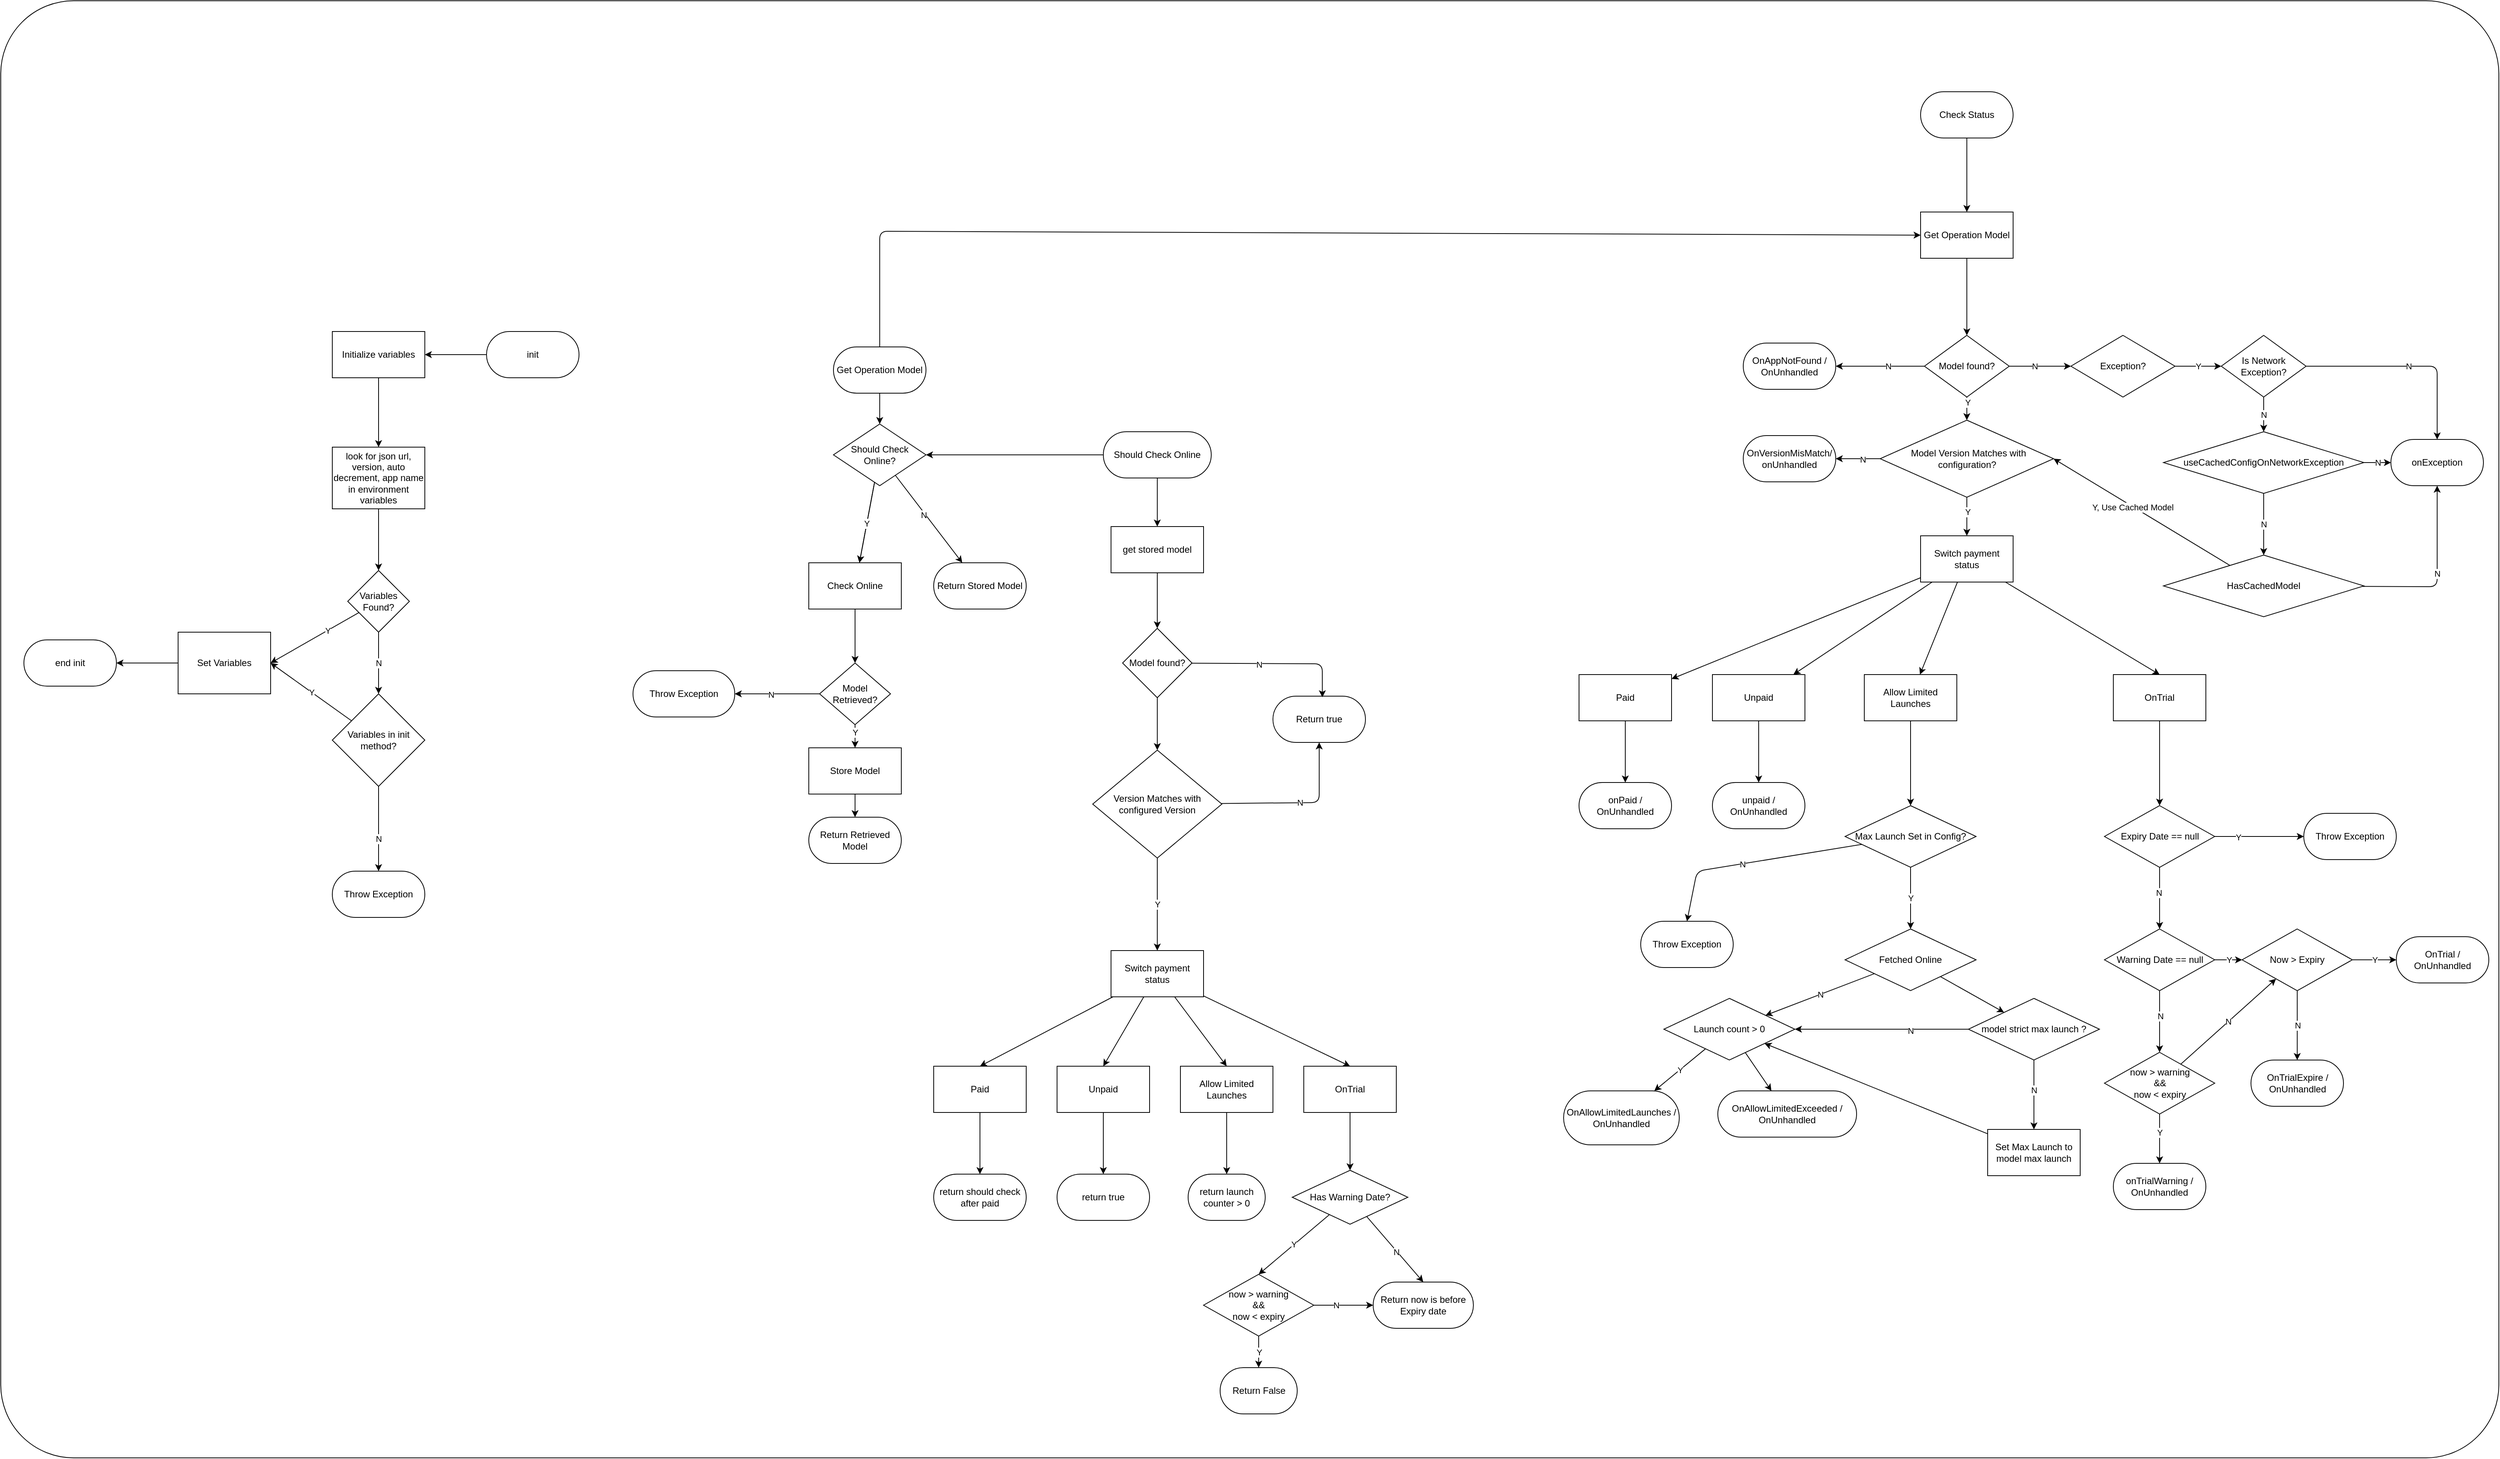 <mxfile>
    <diagram id="ZjWosSbc0qt-aRbJO1f9" name="Page-1">
        <mxGraphModel dx="2310" dy="1338" grid="1" gridSize="10" guides="1" tooltips="1" connect="1" arrows="1" fold="1" page="1" pageScale="1" pageWidth="1654" pageHeight="2336" math="0" shadow="0">
            <root>
                <mxCell id="0"/>
                <mxCell id="1" parent="0"/>
                <mxCell id="551" value="" style="rounded=1;whiteSpace=wrap;html=1;arcSize=5;" vertex="1" parent="1">
                    <mxGeometry x="40" y="300" width="3240" height="1890" as="geometry"/>
                </mxCell>
                <mxCell id="550" value="" style="group" vertex="1" connectable="0" parent="1">
                    <mxGeometry x="70" y="418" width="3197" height="1715" as="geometry"/>
                </mxCell>
                <mxCell id="245" value="look for json url, version, auto decrement, app name in environment variables" style="whiteSpace=wrap;html=1;container=0;" parent="550" vertex="1">
                    <mxGeometry x="400" y="461" width="120" height="80" as="geometry"/>
                </mxCell>
                <mxCell id="247" value="Variables Found?" style="rhombus;whiteSpace=wrap;html=1;container=0;" parent="550" vertex="1">
                    <mxGeometry x="420" y="621" width="80" height="80" as="geometry"/>
                </mxCell>
                <mxCell id="248" value="" style="edgeStyle=none;html=1;" parent="550" source="245" target="247" edge="1">
                    <mxGeometry relative="1" as="geometry"/>
                </mxCell>
                <mxCell id="251" value="Set Variables" style="whiteSpace=wrap;html=1;container=0;" parent="550" vertex="1">
                    <mxGeometry x="200" y="701" width="120" height="80" as="geometry"/>
                </mxCell>
                <mxCell id="252" value="" style="edgeStyle=none;html=1;entryX=1;entryY=0.5;entryDx=0;entryDy=0;" parent="550" source="247" target="251" edge="1">
                    <mxGeometry relative="1" as="geometry"/>
                </mxCell>
                <mxCell id="364" value="Y" style="edgeLabel;html=1;align=center;verticalAlign=middle;resizable=0;points=[];container=0;" parent="252" vertex="1" connectable="0">
                    <mxGeometry x="-0.297" relative="1" as="geometry">
                        <mxPoint as="offset"/>
                    </mxGeometry>
                </mxCell>
                <mxCell id="256" value="Y" style="edgeStyle=none;html=1;entryX=1;entryY=0.5;entryDx=0;entryDy=0;" parent="550" source="254" target="251" edge="1">
                    <mxGeometry relative="1" as="geometry"/>
                </mxCell>
                <mxCell id="254" value="Variables in init method?" style="rhombus;whiteSpace=wrap;html=1;container=0;" parent="550" vertex="1">
                    <mxGeometry x="400" y="781" width="120" height="120" as="geometry"/>
                </mxCell>
                <mxCell id="255" value="N" style="edgeStyle=none;html=1;" parent="550" source="247" target="254" edge="1">
                    <mxGeometry relative="1" as="geometry"/>
                </mxCell>
                <mxCell id="263" value="end init" style="rounded=1;whiteSpace=wrap;html=1;arcSize=50;container=0;" parent="550" vertex="1">
                    <mxGeometry y="711" width="120" height="60" as="geometry"/>
                </mxCell>
                <mxCell id="264" value="" style="edgeStyle=none;html=1;" parent="550" source="251" target="263" edge="1">
                    <mxGeometry relative="1" as="geometry"/>
                </mxCell>
                <mxCell id="265" value="init" style="rounded=1;whiteSpace=wrap;html=1;arcSize=50;container=0;" parent="550" vertex="1">
                    <mxGeometry x="600" y="311" width="120" height="60" as="geometry"/>
                </mxCell>
                <mxCell id="271" style="edgeStyle=none;html=1;" parent="550" source="269" target="245" edge="1">
                    <mxGeometry relative="1" as="geometry"/>
                </mxCell>
                <mxCell id="269" value="Initialize variables" style="rounded=0;whiteSpace=wrap;html=1;container=0;" parent="550" vertex="1">
                    <mxGeometry x="400" y="311" width="120" height="60" as="geometry"/>
                </mxCell>
                <mxCell id="270" style="edgeStyle=none;html=1;" parent="550" source="265" target="269" edge="1">
                    <mxGeometry relative="1" as="geometry"/>
                </mxCell>
                <mxCell id="272" value="Throw Exception" style="rounded=1;whiteSpace=wrap;html=1;arcSize=50;container=0;" parent="550" vertex="1">
                    <mxGeometry x="400" y="1011" width="120" height="60" as="geometry"/>
                </mxCell>
                <mxCell id="273" value="" style="edgeStyle=none;html=1;" parent="550" source="254" target="272" edge="1">
                    <mxGeometry relative="1" as="geometry"/>
                </mxCell>
                <mxCell id="383" value="N" style="edgeLabel;html=1;align=center;verticalAlign=middle;resizable=0;points=[];container=0;" parent="273" vertex="1" connectable="0">
                    <mxGeometry x="0.224" relative="1" as="geometry">
                        <mxPoint as="offset"/>
                    </mxGeometry>
                </mxCell>
                <mxCell id="274" value="Should Check Online" style="rounded=1;whiteSpace=wrap;html=1;arcSize=50;container=0;" parent="550" vertex="1">
                    <mxGeometry x="1400" y="441" width="140" height="60" as="geometry"/>
                </mxCell>
                <mxCell id="277" value="get stored model" style="rounded=1;whiteSpace=wrap;html=1;arcSize=0;container=0;" parent="550" vertex="1">
                    <mxGeometry x="1410" y="564" width="120" height="60" as="geometry"/>
                </mxCell>
                <mxCell id="279" style="edgeStyle=none;html=1;" parent="550" source="274" target="277" edge="1">
                    <mxGeometry relative="1" as="geometry"/>
                </mxCell>
                <mxCell id="280" value="Model found?" style="rhombus;whiteSpace=wrap;html=1;rounded=1;arcSize=0;container=0;" parent="550" vertex="1">
                    <mxGeometry x="1425" y="696" width="90" height="90" as="geometry"/>
                </mxCell>
                <mxCell id="281" value="" style="edgeStyle=none;html=1;" parent="550" source="277" target="280" edge="1">
                    <mxGeometry relative="1" as="geometry"/>
                </mxCell>
                <mxCell id="282" value="Return true" style="whiteSpace=wrap;html=1;rounded=1;arcSize=50;container=0;" parent="550" vertex="1">
                    <mxGeometry x="1620" y="784" width="120" height="60" as="geometry"/>
                </mxCell>
                <mxCell id="390" style="edgeStyle=none;html=1;entryX=0.534;entryY=0.024;entryDx=0;entryDy=0;entryPerimeter=0;" parent="550" source="280" target="282" edge="1">
                    <mxGeometry relative="1" as="geometry">
                        <Array as="points">
                            <mxPoint x="1684" y="742"/>
                        </Array>
                    </mxGeometry>
                </mxCell>
                <mxCell id="394" value="N" style="edgeLabel;html=1;align=center;verticalAlign=middle;resizable=0;points=[];container=0;" parent="390" vertex="1" connectable="0">
                    <mxGeometry x="-0.182" y="-1" relative="1" as="geometry">
                        <mxPoint as="offset"/>
                    </mxGeometry>
                </mxCell>
                <mxCell id="391" value="N" style="edgeStyle=none;html=1;entryX=0.5;entryY=1;entryDx=0;entryDy=0;" parent="550" source="287" target="282" edge="1">
                    <mxGeometry relative="1" as="geometry">
                        <Array as="points">
                            <mxPoint x="1680" y="922"/>
                        </Array>
                    </mxGeometry>
                </mxCell>
                <mxCell id="287" value="Version Matches with configured Version" style="rhombus;whiteSpace=wrap;html=1;rounded=1;arcSize=0;container=0;" parent="550" vertex="1">
                    <mxGeometry x="1386.25" y="854" width="167.5" height="140" as="geometry"/>
                </mxCell>
                <mxCell id="288" value="" style="edgeStyle=none;html=1;" parent="550" source="280" target="287" edge="1">
                    <mxGeometry relative="1" as="geometry"/>
                </mxCell>
                <mxCell id="291" value="Switch payment status" style="whiteSpace=wrap;html=1;rounded=1;arcSize=0;container=0;" parent="550" vertex="1">
                    <mxGeometry x="1410" y="1114" width="120" height="60" as="geometry"/>
                </mxCell>
                <mxCell id="292" value="Y" style="edgeStyle=none;html=1;" parent="550" source="287" target="291" edge="1">
                    <mxGeometry relative="1" as="geometry"/>
                </mxCell>
                <mxCell id="293" value="Paid" style="whiteSpace=wrap;html=1;rounded=1;arcSize=0;container=0;" parent="550" vertex="1">
                    <mxGeometry x="1180" y="1264" width="120" height="60" as="geometry"/>
                </mxCell>
                <mxCell id="307" style="edgeStyle=none;html=1;entryX=0.5;entryY=0;entryDx=0;entryDy=0;" parent="550" source="291" target="293" edge="1">
                    <mxGeometry relative="1" as="geometry"/>
                </mxCell>
                <mxCell id="295" value="Unpaid" style="whiteSpace=wrap;html=1;rounded=1;arcSize=0;container=0;" parent="550" vertex="1">
                    <mxGeometry x="1340" y="1264" width="120" height="60" as="geometry"/>
                </mxCell>
                <mxCell id="308" style="edgeStyle=none;html=1;entryX=0.5;entryY=0;entryDx=0;entryDy=0;" parent="550" source="291" target="295" edge="1">
                    <mxGeometry relative="1" as="geometry"/>
                </mxCell>
                <mxCell id="300" value="Allow Limited Launches" style="rounded=0;whiteSpace=wrap;html=1;container=0;" parent="550" vertex="1">
                    <mxGeometry x="1500" y="1264" width="120" height="60" as="geometry"/>
                </mxCell>
                <mxCell id="309" style="edgeStyle=none;html=1;entryX=0.5;entryY=0;entryDx=0;entryDy=0;" parent="550" source="291" target="300" edge="1">
                    <mxGeometry relative="1" as="geometry"/>
                </mxCell>
                <mxCell id="302" value="OnTrial" style="rounded=0;whiteSpace=wrap;html=1;container=0;" parent="550" vertex="1">
                    <mxGeometry x="1660" y="1264" width="120" height="60" as="geometry"/>
                </mxCell>
                <mxCell id="310" style="edgeStyle=none;html=1;entryX=0.5;entryY=0;entryDx=0;entryDy=0;" parent="550" source="291" target="302" edge="1">
                    <mxGeometry relative="1" as="geometry"/>
                </mxCell>
                <mxCell id="317" value="return should check after paid" style="whiteSpace=wrap;html=1;rounded=1;arcSize=50;container=0;" parent="550" vertex="1">
                    <mxGeometry x="1180" y="1404" width="120" height="60" as="geometry"/>
                </mxCell>
                <mxCell id="318" value="" style="edgeStyle=none;html=1;" parent="550" source="293" target="317" edge="1">
                    <mxGeometry relative="1" as="geometry"/>
                </mxCell>
                <mxCell id="319" value="return true" style="whiteSpace=wrap;html=1;rounded=1;arcSize=50;container=0;" parent="550" vertex="1">
                    <mxGeometry x="1340" y="1404" width="120" height="60" as="geometry"/>
                </mxCell>
                <mxCell id="320" value="" style="edgeStyle=none;html=1;" parent="550" source="295" target="319" edge="1">
                    <mxGeometry relative="1" as="geometry"/>
                </mxCell>
                <mxCell id="327" value="return launch counter &amp;gt; 0" style="whiteSpace=wrap;html=1;rounded=1;arcSize=50;container=0;" parent="550" vertex="1">
                    <mxGeometry x="1510" y="1404" width="100" height="60" as="geometry"/>
                </mxCell>
                <mxCell id="334" style="edgeStyle=none;html=1;" parent="550" source="300" target="327" edge="1">
                    <mxGeometry relative="1" as="geometry"/>
                </mxCell>
                <mxCell id="336" value="Has Warning Date?" style="rhombus;whiteSpace=wrap;html=1;rounded=0;container=0;" parent="550" vertex="1">
                    <mxGeometry x="1645" y="1399" width="150" height="70" as="geometry"/>
                </mxCell>
                <mxCell id="337" value="" style="edgeStyle=none;html=1;" parent="550" source="302" target="336" edge="1">
                    <mxGeometry relative="1" as="geometry"/>
                </mxCell>
                <mxCell id="346" value="Return now is before Expiry date" style="rounded=1;whiteSpace=wrap;html=1;arcSize=50;container=0;" parent="550" vertex="1">
                    <mxGeometry x="1750" y="1544" width="130" height="60" as="geometry"/>
                </mxCell>
                <mxCell id="347" style="edgeStyle=none;html=1;entryX=0.5;entryY=0;entryDx=0;entryDy=0;" parent="550" source="336" target="346" edge="1">
                    <mxGeometry relative="1" as="geometry"/>
                </mxCell>
                <mxCell id="348" value="N" style="edgeLabel;html=1;align=center;verticalAlign=middle;resizable=0;points=[];container=0;" parent="347" vertex="1" connectable="0">
                    <mxGeometry x="0.062" y="-1" relative="1" as="geometry">
                        <mxPoint as="offset"/>
                    </mxGeometry>
                </mxCell>
                <mxCell id="365" value="Get Operation Model" style="rounded=1;whiteSpace=wrap;html=1;arcSize=50;container=0;" parent="550" vertex="1">
                    <mxGeometry x="1050" y="331" width="120" height="60" as="geometry"/>
                </mxCell>
                <mxCell id="366" value="Should Check Online?" style="rhombus;whiteSpace=wrap;html=1;container=0;" parent="550" vertex="1">
                    <mxGeometry x="1050" y="431" width="120" height="80" as="geometry"/>
                </mxCell>
                <mxCell id="548" style="edgeStyle=none;html=1;" edge="1" parent="550" source="274" target="366">
                    <mxGeometry relative="1" as="geometry"/>
                </mxCell>
                <mxCell id="367" value="" style="edgeStyle=none;html=1;" parent="550" source="365" target="366" edge="1">
                    <mxGeometry relative="1" as="geometry"/>
                </mxCell>
                <mxCell id="369" value="Check Online" style="rounded=1;whiteSpace=wrap;html=1;arcSize=0;container=0;" parent="550" vertex="1">
                    <mxGeometry x="1018" y="611" width="120" height="60" as="geometry"/>
                </mxCell>
                <mxCell id="370" value="" style="edgeStyle=none;html=1;" parent="550" source="366" target="369" edge="1">
                    <mxGeometry relative="1" as="geometry"/>
                </mxCell>
                <mxCell id="371" value="" style="edgeStyle=none;html=1;" parent="550" source="366" target="369" edge="1">
                    <mxGeometry relative="1" as="geometry"/>
                </mxCell>
                <mxCell id="375" value="Y" style="edgeLabel;html=1;align=center;verticalAlign=middle;resizable=0;points=[];container=0;" parent="371" vertex="1" connectable="0">
                    <mxGeometry x="0.023" relative="1" as="geometry">
                        <mxPoint as="offset"/>
                    </mxGeometry>
                </mxCell>
                <mxCell id="372" value="Return Stored Model" style="rounded=1;whiteSpace=wrap;html=1;arcSize=50;container=0;" parent="550" vertex="1">
                    <mxGeometry x="1180" y="611" width="120" height="60" as="geometry"/>
                </mxCell>
                <mxCell id="373" value="" style="edgeStyle=none;html=1;" parent="550" source="366" target="372" edge="1">
                    <mxGeometry relative="1" as="geometry"/>
                </mxCell>
                <mxCell id="374" value="N" style="edgeLabel;html=1;align=center;verticalAlign=middle;resizable=0;points=[];container=0;" parent="373" vertex="1" connectable="0">
                    <mxGeometry x="-0.12" y="-2" relative="1" as="geometry">
                        <mxPoint as="offset"/>
                    </mxGeometry>
                </mxCell>
                <mxCell id="376" value="Model Retrieved?" style="rhombus;whiteSpace=wrap;html=1;rounded=1;arcSize=0;container=0;" parent="550" vertex="1">
                    <mxGeometry x="1032" y="741" width="92" height="80" as="geometry"/>
                </mxCell>
                <mxCell id="377" value="" style="edgeStyle=none;html=1;" parent="550" source="369" target="376" edge="1">
                    <mxGeometry relative="1" as="geometry"/>
                </mxCell>
                <mxCell id="378" value="Return Retrieved Model" style="rounded=1;whiteSpace=wrap;html=1;arcSize=50;container=0;" parent="550" vertex="1">
                    <mxGeometry x="1018" y="941" width="120" height="60" as="geometry"/>
                </mxCell>
                <mxCell id="381" value="Throw Exception" style="whiteSpace=wrap;html=1;rounded=1;arcSize=50;container=0;" parent="550" vertex="1">
                    <mxGeometry x="790" y="751" width="132" height="60" as="geometry"/>
                </mxCell>
                <mxCell id="382" value="" style="edgeStyle=none;html=1;" parent="550" source="376" target="381" edge="1">
                    <mxGeometry relative="1" as="geometry"/>
                </mxCell>
                <mxCell id="410" value="N" style="edgeLabel;html=1;align=center;verticalAlign=middle;resizable=0;points=[];container=0;" parent="382" vertex="1" connectable="0">
                    <mxGeometry x="0.141" y="1" relative="1" as="geometry">
                        <mxPoint as="offset"/>
                    </mxGeometry>
                </mxCell>
                <mxCell id="384" value="Check Status" style="rounded=1;whiteSpace=wrap;html=1;arcSize=50;container=0;" parent="550" vertex="1">
                    <mxGeometry x="2460" width="120" height="60" as="geometry"/>
                </mxCell>
                <mxCell id="386" value="Get Operation Model" style="rounded=0;whiteSpace=wrap;html=1;container=0;" parent="550" vertex="1">
                    <mxGeometry x="2460" y="156" width="120" height="60" as="geometry"/>
                </mxCell>
                <mxCell id="387" style="edgeStyle=none;html=1;entryX=0;entryY=0.5;entryDx=0;entryDy=0;" parent="550" source="365" target="386" edge="1">
                    <mxGeometry relative="1" as="geometry">
                        <Array as="points">
                            <mxPoint x="1110" y="181"/>
                        </Array>
                    </mxGeometry>
                </mxCell>
                <mxCell id="388" style="edgeStyle=none;html=1;" parent="550" source="384" target="386" edge="1">
                    <mxGeometry relative="1" as="geometry"/>
                </mxCell>
                <mxCell id="396" value="Model found?" style="rhombus;whiteSpace=wrap;html=1;container=0;" parent="550" vertex="1">
                    <mxGeometry x="2465" y="316" width="110" height="80" as="geometry"/>
                </mxCell>
                <mxCell id="397" style="edgeStyle=none;html=1;" parent="550" source="386" target="396" edge="1">
                    <mxGeometry relative="1" as="geometry"/>
                </mxCell>
                <mxCell id="398" value="OnAppNotFound / OnUnhandled" style="rounded=1;whiteSpace=wrap;html=1;arcSize=50;container=0;" parent="550" vertex="1">
                    <mxGeometry x="2230" y="326" width="120" height="60" as="geometry"/>
                </mxCell>
                <mxCell id="399" value="" style="edgeStyle=none;html=1;" parent="550" source="396" target="398" edge="1">
                    <mxGeometry relative="1" as="geometry"/>
                </mxCell>
                <mxCell id="426" value="N" style="edgeLabel;html=1;align=center;verticalAlign=middle;resizable=0;points=[];container=0;" parent="399" vertex="1" connectable="0">
                    <mxGeometry x="-0.186" relative="1" as="geometry">
                        <mxPoint as="offset"/>
                    </mxGeometry>
                </mxCell>
                <mxCell id="413" value="" style="edgeStyle=none;html=1;" parent="550" source="411" target="378" edge="1">
                    <mxGeometry relative="1" as="geometry"/>
                </mxCell>
                <mxCell id="411" value="Store Model" style="whiteSpace=wrap;html=1;rounded=1;arcSize=0;container=0;" parent="550" vertex="1">
                    <mxGeometry x="1018" y="851" width="120" height="60" as="geometry"/>
                </mxCell>
                <mxCell id="412" value="" style="edgeStyle=none;html=1;" parent="550" source="376" target="411" edge="1">
                    <mxGeometry relative="1" as="geometry"/>
                </mxCell>
                <mxCell id="414" value="Y" style="edgeLabel;html=1;align=center;verticalAlign=middle;resizable=0;points=[];container=0;" parent="412" vertex="1" connectable="0">
                    <mxGeometry x="-0.321" relative="1" as="geometry">
                        <mxPoint as="offset"/>
                    </mxGeometry>
                </mxCell>
                <mxCell id="415" value="Switch payment status" style="whiteSpace=wrap;html=1;rounded=1;arcSize=0;container=0;" parent="550" vertex="1">
                    <mxGeometry x="2460" y="576" width="120" height="60" as="geometry"/>
                </mxCell>
                <mxCell id="416" value="Paid" style="whiteSpace=wrap;html=1;rounded=1;arcSize=0;container=0;" parent="550" vertex="1">
                    <mxGeometry x="2017" y="756" width="120" height="60" as="geometry"/>
                </mxCell>
                <mxCell id="428" style="edgeStyle=none;html=1;" parent="550" source="415" target="416" edge="1">
                    <mxGeometry relative="1" as="geometry"/>
                </mxCell>
                <mxCell id="417" value="Unpaid" style="whiteSpace=wrap;html=1;rounded=1;arcSize=0;container=0;" parent="550" vertex="1">
                    <mxGeometry x="2190" y="756" width="120" height="60" as="geometry"/>
                </mxCell>
                <mxCell id="429" style="edgeStyle=none;html=1;" parent="550" source="415" target="417" edge="1">
                    <mxGeometry relative="1" as="geometry"/>
                </mxCell>
                <mxCell id="418" value="Allow Limited Launches" style="rounded=0;whiteSpace=wrap;html=1;container=0;" parent="550" vertex="1">
                    <mxGeometry x="2387" y="756" width="120" height="60" as="geometry"/>
                </mxCell>
                <mxCell id="430" style="edgeStyle=none;html=1;" parent="550" source="415" target="418" edge="1">
                    <mxGeometry relative="1" as="geometry"/>
                </mxCell>
                <mxCell id="419" value="OnTrial" style="rounded=0;whiteSpace=wrap;html=1;container=0;" parent="550" vertex="1">
                    <mxGeometry x="2710" y="756" width="120" height="60" as="geometry"/>
                </mxCell>
                <mxCell id="431" style="edgeStyle=none;html=1;entryX=0.5;entryY=0;entryDx=0;entryDy=0;" parent="550" source="415" target="419" edge="1">
                    <mxGeometry relative="1" as="geometry"/>
                </mxCell>
                <mxCell id="420" value="onPaid / OnUnhandled" style="whiteSpace=wrap;html=1;rounded=1;arcSize=50;container=0;" parent="550" vertex="1">
                    <mxGeometry x="2017" y="896" width="120" height="60" as="geometry"/>
                </mxCell>
                <mxCell id="432" style="edgeStyle=none;html=1;" parent="550" source="416" target="420" edge="1">
                    <mxGeometry relative="1" as="geometry"/>
                </mxCell>
                <mxCell id="421" value="unpaid / OnUnhandled" style="whiteSpace=wrap;html=1;rounded=1;arcSize=50;container=0;" parent="550" vertex="1">
                    <mxGeometry x="2190" y="896" width="120" height="60" as="geometry"/>
                </mxCell>
                <mxCell id="433" style="edgeStyle=none;html=1;" parent="550" source="417" target="421" edge="1">
                    <mxGeometry relative="1" as="geometry"/>
                </mxCell>
                <mxCell id="434" value="Max Launch Set in Config?" style="rhombus;whiteSpace=wrap;html=1;container=0;" parent="550" vertex="1">
                    <mxGeometry x="2362" y="926" width="170" height="80" as="geometry"/>
                </mxCell>
                <mxCell id="435" style="edgeStyle=none;html=1;entryX=0.5;entryY=0;entryDx=0;entryDy=0;" parent="550" source="418" target="434" edge="1">
                    <mxGeometry relative="1" as="geometry"/>
                </mxCell>
                <mxCell id="437" value="Throw Exception" style="rounded=1;whiteSpace=wrap;html=1;arcSize=50;container=0;" parent="550" vertex="1">
                    <mxGeometry x="2097" y="1076" width="120" height="60" as="geometry"/>
                </mxCell>
                <mxCell id="439" style="edgeStyle=none;html=1;entryX=0.5;entryY=0;entryDx=0;entryDy=0;" parent="550" source="434" target="437" edge="1">
                    <mxGeometry relative="1" as="geometry">
                        <Array as="points">
                            <mxPoint x="2170" y="1011"/>
                        </Array>
                    </mxGeometry>
                </mxCell>
                <mxCell id="440" value="N" style="edgeLabel;html=1;align=center;verticalAlign=middle;resizable=0;points=[];container=0;" parent="439" vertex="1" connectable="0">
                    <mxGeometry x="0.112" relative="1" as="geometry">
                        <mxPoint as="offset"/>
                    </mxGeometry>
                </mxCell>
                <mxCell id="441" value="Fetched Online" style="rhombus;whiteSpace=wrap;html=1;container=0;" parent="550" vertex="1">
                    <mxGeometry x="2362" y="1086" width="170" height="80" as="geometry"/>
                </mxCell>
                <mxCell id="442" value="Y" style="edgeStyle=none;html=1;" parent="550" source="434" target="441" edge="1">
                    <mxGeometry relative="1" as="geometry"/>
                </mxCell>
                <mxCell id="446" value="Launch count &amp;gt; 0" style="rhombus;whiteSpace=wrap;html=1;container=0;" parent="550" vertex="1">
                    <mxGeometry x="2127" y="1176" width="170" height="80" as="geometry"/>
                </mxCell>
                <mxCell id="447" value="N" style="edgeStyle=none;html=1;" parent="550" source="441" target="446" edge="1">
                    <mxGeometry relative="1" as="geometry"/>
                </mxCell>
                <mxCell id="449" value="OnAllowLimitedLaunches / OnUnhandled" style="rounded=1;whiteSpace=wrap;html=1;arcSize=50;container=0;" parent="550" vertex="1">
                    <mxGeometry x="1997" y="1296" width="150" height="70" as="geometry"/>
                </mxCell>
                <mxCell id="450" value="Y" style="edgeStyle=none;html=1;" parent="550" source="446" target="449" edge="1">
                    <mxGeometry relative="1" as="geometry"/>
                </mxCell>
                <mxCell id="454" value="" style="edgeStyle=none;html=1;" parent="550" source="452" target="415" edge="1">
                    <mxGeometry relative="1" as="geometry"/>
                </mxCell>
                <mxCell id="460" value="Y" style="edgeLabel;html=1;align=center;verticalAlign=middle;resizable=0;points=[];container=0;" parent="454" vertex="1" connectable="0">
                    <mxGeometry x="-0.245" y="1" relative="1" as="geometry">
                        <mxPoint as="offset"/>
                    </mxGeometry>
                </mxCell>
                <mxCell id="452" value="&amp;nbsp;Model Version Matches with configuration?" style="rhombus;whiteSpace=wrap;html=1;container=0;" parent="550" vertex="1">
                    <mxGeometry x="2407.5" y="426" width="225" height="100" as="geometry"/>
                </mxCell>
                <mxCell id="453" value="" style="edgeStyle=none;html=1;" parent="550" source="396" target="452" edge="1">
                    <mxGeometry relative="1" as="geometry"/>
                </mxCell>
                <mxCell id="456" value="Y" style="edgeLabel;html=1;align=center;verticalAlign=middle;resizable=0;points=[];container=0;" parent="453" vertex="1" connectable="0">
                    <mxGeometry x="-0.578" y="1" relative="1" as="geometry">
                        <mxPoint as="offset"/>
                    </mxGeometry>
                </mxCell>
                <mxCell id="457" value="OnVersionMisMatch/ onUnhandled" style="rounded=1;whiteSpace=wrap;html=1;arcSize=50;container=0;" parent="550" vertex="1">
                    <mxGeometry x="2230" y="446" width="120" height="60" as="geometry"/>
                </mxCell>
                <mxCell id="458" value="" style="edgeStyle=none;html=1;" parent="550" source="452" target="457" edge="1">
                    <mxGeometry relative="1" as="geometry"/>
                </mxCell>
                <mxCell id="459" value="N" style="edgeLabel;html=1;align=center;verticalAlign=middle;resizable=0;points=[];container=0;" parent="458" vertex="1" connectable="0">
                    <mxGeometry x="-0.223" y="1" relative="1" as="geometry">
                        <mxPoint as="offset"/>
                    </mxGeometry>
                </mxCell>
                <mxCell id="469" style="edgeStyle=none;html=1;entryX=1;entryY=0.5;entryDx=0;entryDy=0;" parent="550" source="461" target="446" edge="1">
                    <mxGeometry relative="1" as="geometry"/>
                </mxCell>
                <mxCell id="470" value="N" style="edgeLabel;html=1;align=center;verticalAlign=middle;resizable=0;points=[];container=0;" parent="469" vertex="1" connectable="0">
                    <mxGeometry x="-0.327" y="2" relative="1" as="geometry">
                        <mxPoint as="offset"/>
                    </mxGeometry>
                </mxCell>
                <mxCell id="461" value="model strict max launch ?" style="rhombus;whiteSpace=wrap;html=1;container=0;" parent="550" vertex="1">
                    <mxGeometry x="2522" y="1176" width="170" height="80" as="geometry"/>
                </mxCell>
                <mxCell id="462" value="" style="edgeStyle=none;html=1;" parent="550" source="441" target="461" edge="1">
                    <mxGeometry relative="1" as="geometry"/>
                </mxCell>
                <mxCell id="468" style="edgeStyle=none;html=1;" parent="550" source="463" target="446" edge="1">
                    <mxGeometry relative="1" as="geometry"/>
                </mxCell>
                <mxCell id="463" value="Set Max Launch to model max launch" style="whiteSpace=wrap;html=1;container=0;" parent="550" vertex="1">
                    <mxGeometry x="2547" y="1346" width="120" height="60" as="geometry"/>
                </mxCell>
                <mxCell id="464" value="" style="edgeStyle=none;html=1;" parent="550" source="461" target="463" edge="1">
                    <mxGeometry relative="1" as="geometry"/>
                </mxCell>
                <mxCell id="467" value="N" style="edgeLabel;html=1;align=center;verticalAlign=middle;resizable=0;points=[];container=0;" parent="464" vertex="1" connectable="0">
                    <mxGeometry x="-0.131" relative="1" as="geometry">
                        <mxPoint as="offset"/>
                    </mxGeometry>
                </mxCell>
                <mxCell id="471" value="OnAllowLimitedExceeded / OnUnhandled" style="rounded=1;whiteSpace=wrap;html=1;arcSize=50;container=0;" parent="550" vertex="1">
                    <mxGeometry x="2197" y="1296" width="180" height="60" as="geometry"/>
                </mxCell>
                <mxCell id="472" value="" style="edgeStyle=none;html=1;" parent="550" source="446" target="471" edge="1">
                    <mxGeometry relative="1" as="geometry"/>
                </mxCell>
                <mxCell id="473" value="Expiry Date == null" style="rhombus;whiteSpace=wrap;html=1;rounded=0;container=0;" parent="550" vertex="1">
                    <mxGeometry x="2698.5" y="926" width="143" height="80" as="geometry"/>
                </mxCell>
                <mxCell id="474" value="" style="edgeStyle=none;html=1;" parent="550" source="419" target="473" edge="1">
                    <mxGeometry relative="1" as="geometry"/>
                </mxCell>
                <mxCell id="483" value="Throw Exception" style="rounded=1;whiteSpace=wrap;html=1;arcSize=50;container=0;" parent="550" vertex="1">
                    <mxGeometry x="2957" y="936" width="120" height="60" as="geometry"/>
                </mxCell>
                <mxCell id="484" value="" style="edgeStyle=none;html=1;" parent="550" source="473" target="483" edge="1">
                    <mxGeometry relative="1" as="geometry"/>
                </mxCell>
                <mxCell id="485" value="Y" style="edgeLabel;html=1;align=center;verticalAlign=middle;resizable=0;points=[];container=0;" parent="484" vertex="1" connectable="0">
                    <mxGeometry x="-0.476" y="-1" relative="1" as="geometry">
                        <mxPoint as="offset"/>
                    </mxGeometry>
                </mxCell>
                <mxCell id="486" value="Warning Date == null" style="rhombus;whiteSpace=wrap;html=1;rounded=0;container=0;" parent="550" vertex="1">
                    <mxGeometry x="2698.5" y="1086" width="143" height="80" as="geometry"/>
                </mxCell>
                <mxCell id="487" value="" style="edgeStyle=none;html=1;" parent="550" source="473" target="486" edge="1">
                    <mxGeometry relative="1" as="geometry"/>
                </mxCell>
                <mxCell id="488" value="N" style="edgeLabel;html=1;align=center;verticalAlign=middle;resizable=0;points=[];container=0;" parent="487" vertex="1" connectable="0">
                    <mxGeometry x="-0.189" y="-1" relative="1" as="geometry">
                        <mxPoint as="offset"/>
                    </mxGeometry>
                </mxCell>
                <mxCell id="489" value="Now &amp;gt; Expiry" style="rhombus;whiteSpace=wrap;html=1;rounded=0;container=0;" parent="550" vertex="1">
                    <mxGeometry x="2877" y="1086" width="143" height="80" as="geometry"/>
                </mxCell>
                <mxCell id="490" value="Y" style="edgeStyle=none;html=1;" parent="550" source="486" target="489" edge="1">
                    <mxGeometry relative="1" as="geometry"/>
                </mxCell>
                <mxCell id="491" value="OnTrial / OnUnhandled" style="rounded=1;whiteSpace=wrap;html=1;arcSize=50;container=0;" parent="550" vertex="1">
                    <mxGeometry x="3077" y="1096" width="120" height="60" as="geometry"/>
                </mxCell>
                <mxCell id="493" value="Y" style="edgeStyle=none;html=1;" parent="550" source="489" target="491" edge="1">
                    <mxGeometry relative="1" as="geometry"/>
                </mxCell>
                <mxCell id="496" value="&lt;span style=&quot;font-weight: normal;&quot;&gt;OnTrialExpire / OnUnhandled&lt;/span&gt;" style="rounded=1;whiteSpace=wrap;html=1;arcSize=50;fontStyle=1;container=0;" parent="550" vertex="1">
                    <mxGeometry x="2888.5" y="1256" width="120" height="60" as="geometry"/>
                </mxCell>
                <mxCell id="497" value="N" style="edgeStyle=none;html=1;" parent="550" source="489" target="496" edge="1">
                    <mxGeometry relative="1" as="geometry"/>
                </mxCell>
                <mxCell id="504" value="N" style="edgeStyle=none;html=1;" parent="550" source="498" target="489" edge="1">
                    <mxGeometry relative="1" as="geometry"/>
                </mxCell>
                <mxCell id="498" value="now &amp;gt; warning&lt;br&gt;&amp;amp;&amp;amp;&lt;br&gt;now &amp;lt; expiry" style="rhombus;whiteSpace=wrap;html=1;rounded=0;container=0;" parent="550" vertex="1">
                    <mxGeometry x="2698.5" y="1246" width="143" height="80" as="geometry"/>
                </mxCell>
                <mxCell id="499" value="" style="edgeStyle=none;html=1;" parent="550" source="486" target="498" edge="1">
                    <mxGeometry relative="1" as="geometry"/>
                </mxCell>
                <mxCell id="503" value="N" style="edgeLabel;html=1;align=center;verticalAlign=middle;resizable=0;points=[];container=0;" parent="499" vertex="1" connectable="0">
                    <mxGeometry x="-0.174" y="1" relative="1" as="geometry">
                        <mxPoint as="offset"/>
                    </mxGeometry>
                </mxCell>
                <mxCell id="500" value="&lt;span style=&quot;font-weight: normal;&quot;&gt;onTrialWarning / OnUnhandled&lt;/span&gt;" style="rounded=1;whiteSpace=wrap;html=1;arcSize=50;fontStyle=1;container=0;" parent="550" vertex="1">
                    <mxGeometry x="2710" y="1390" width="120" height="60" as="geometry"/>
                </mxCell>
                <mxCell id="501" value="" style="edgeStyle=none;html=1;" parent="550" source="498" target="500" edge="1">
                    <mxGeometry relative="1" as="geometry"/>
                </mxCell>
                <mxCell id="502" value="Y" style="edgeLabel;html=1;align=center;verticalAlign=middle;resizable=0;points=[];container=0;" parent="501" vertex="1" connectable="0">
                    <mxGeometry x="-0.256" relative="1" as="geometry">
                        <mxPoint as="offset"/>
                    </mxGeometry>
                </mxCell>
                <mxCell id="512" value="" style="edgeStyle=none;html=1;" parent="550" source="509" target="346" edge="1">
                    <mxGeometry relative="1" as="geometry"/>
                </mxCell>
                <mxCell id="513" value="N" style="edgeLabel;html=1;align=center;verticalAlign=middle;resizable=0;points=[];container=0;" parent="512" vertex="1" connectable="0">
                    <mxGeometry x="-0.257" relative="1" as="geometry">
                        <mxPoint as="offset"/>
                    </mxGeometry>
                </mxCell>
                <mxCell id="509" value="now &amp;gt; warning&lt;br&gt;&amp;amp;&amp;amp;&lt;br&gt;now &amp;lt; expiry" style="rhombus;whiteSpace=wrap;html=1;rounded=0;container=0;" parent="550" vertex="1">
                    <mxGeometry x="1530" y="1534" width="143" height="80" as="geometry"/>
                </mxCell>
                <mxCell id="511" value="Y" style="edgeStyle=none;html=1;entryX=0.5;entryY=0;entryDx=0;entryDy=0;" parent="550" source="336" target="509" edge="1">
                    <mxGeometry relative="1" as="geometry"/>
                </mxCell>
                <mxCell id="516" value="Return False" style="whiteSpace=wrap;html=1;rounded=1;arcSize=50;container=0;" parent="550" vertex="1">
                    <mxGeometry x="1551.5" y="1655" width="100" height="60" as="geometry"/>
                </mxCell>
                <mxCell id="517" value="Y" style="edgeStyle=none;html=1;" parent="550" source="509" target="516" edge="1">
                    <mxGeometry relative="1" as="geometry"/>
                </mxCell>
                <mxCell id="523" value="Exception?" style="rhombus;whiteSpace=wrap;html=1;container=0;" parent="550" vertex="1">
                    <mxGeometry x="2655" y="316" width="135" height="80" as="geometry"/>
                </mxCell>
                <mxCell id="524" value="" style="edgeStyle=none;html=1;" parent="550" source="396" target="523" edge="1">
                    <mxGeometry relative="1" as="geometry"/>
                </mxCell>
                <mxCell id="529" value="N" style="edgeLabel;html=1;align=center;verticalAlign=middle;resizable=0;points=[];container=0;" parent="524" vertex="1" connectable="0">
                    <mxGeometry x="-0.182" relative="1" as="geometry">
                        <mxPoint as="offset"/>
                    </mxGeometry>
                </mxCell>
                <mxCell id="530" value="Is Network Exception?" style="rhombus;whiteSpace=wrap;html=1;container=0;" parent="550" vertex="1">
                    <mxGeometry x="2850" y="316" width="110" height="80" as="geometry"/>
                </mxCell>
                <mxCell id="531" value="Y" style="edgeStyle=none;html=1;" parent="550" source="523" target="530" edge="1">
                    <mxGeometry relative="1" as="geometry"/>
                </mxCell>
                <mxCell id="532" value="useCachedConfigOnNetworkException" style="rhombus;whiteSpace=wrap;html=1;container=0;" parent="550" vertex="1">
                    <mxGeometry x="2775" y="441" width="260" height="80" as="geometry"/>
                </mxCell>
                <mxCell id="533" value="N" style="edgeStyle=none;html=1;" parent="550" source="530" target="532" edge="1">
                    <mxGeometry relative="1" as="geometry"/>
                </mxCell>
                <mxCell id="537" style="edgeStyle=none;html=1;entryX=1;entryY=0.5;entryDx=0;entryDy=0;" parent="550" source="535" target="452" edge="1">
                    <mxGeometry relative="1" as="geometry"/>
                </mxCell>
                <mxCell id="538" value="Y, Use Cached Model" style="edgeLabel;html=1;align=center;verticalAlign=middle;resizable=0;points=[];container=0;" parent="537" vertex="1" connectable="0">
                    <mxGeometry x="0.104" y="1" relative="1" as="geometry">
                        <mxPoint as="offset"/>
                    </mxGeometry>
                </mxCell>
                <mxCell id="535" value="HasCachedModel" style="rhombus;whiteSpace=wrap;html=1;container=0;" parent="550" vertex="1">
                    <mxGeometry x="2775" y="601" width="260" height="80" as="geometry"/>
                </mxCell>
                <mxCell id="536" value="N" style="edgeStyle=none;html=1;" parent="550" source="532" target="535" edge="1">
                    <mxGeometry relative="1" as="geometry"/>
                </mxCell>
                <mxCell id="539" value="onException" style="rounded=1;whiteSpace=wrap;html=1;arcSize=50;container=0;" parent="550" vertex="1">
                    <mxGeometry x="3070" y="451" width="120" height="60" as="geometry"/>
                </mxCell>
                <mxCell id="540" value="N" style="edgeStyle=none;html=1;entryX=0.5;entryY=0;entryDx=0;entryDy=0;" parent="550" source="530" target="539" edge="1">
                    <mxGeometry relative="1" as="geometry">
                        <Array as="points">
                            <mxPoint x="3130" y="356"/>
                        </Array>
                    </mxGeometry>
                </mxCell>
                <mxCell id="541" value="N" style="edgeStyle=none;html=1;" parent="550" source="532" target="539" edge="1">
                    <mxGeometry relative="1" as="geometry"/>
                </mxCell>
                <mxCell id="542" value="N" style="edgeStyle=none;html=1;entryX=0.5;entryY=1;entryDx=0;entryDy=0;" parent="550" source="535" target="539" edge="1">
                    <mxGeometry relative="1" as="geometry">
                        <Array as="points">
                            <mxPoint x="3130" y="642"/>
                        </Array>
                    </mxGeometry>
                </mxCell>
            </root>
        </mxGraphModel>
    </diagram>
</mxfile>
